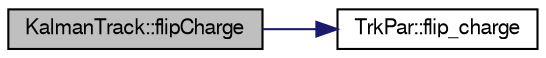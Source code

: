 digraph "KalmanTrack::flipCharge"
{
  bgcolor="transparent";
  edge [fontname="FreeSans",fontsize="10",labelfontname="FreeSans",labelfontsize="10"];
  node [fontname="FreeSans",fontsize="10",shape=record];
  rankdir="LR";
  Node1 [label="KalmanTrack::flipCharge",height=0.2,width=0.4,color="black", fillcolor="grey75", style="filled" fontcolor="black"];
  Node1 -> Node2 [color="midnightblue",fontsize="10",style="solid",fontname="FreeSans"];
  Node2 [label="TrkPar::flip_charge",height=0.2,width=0.4,color="black",URL="$d2/d70/classTrkPar.html#a693224bd1b810226fdb0550e67b949a9"];
}

